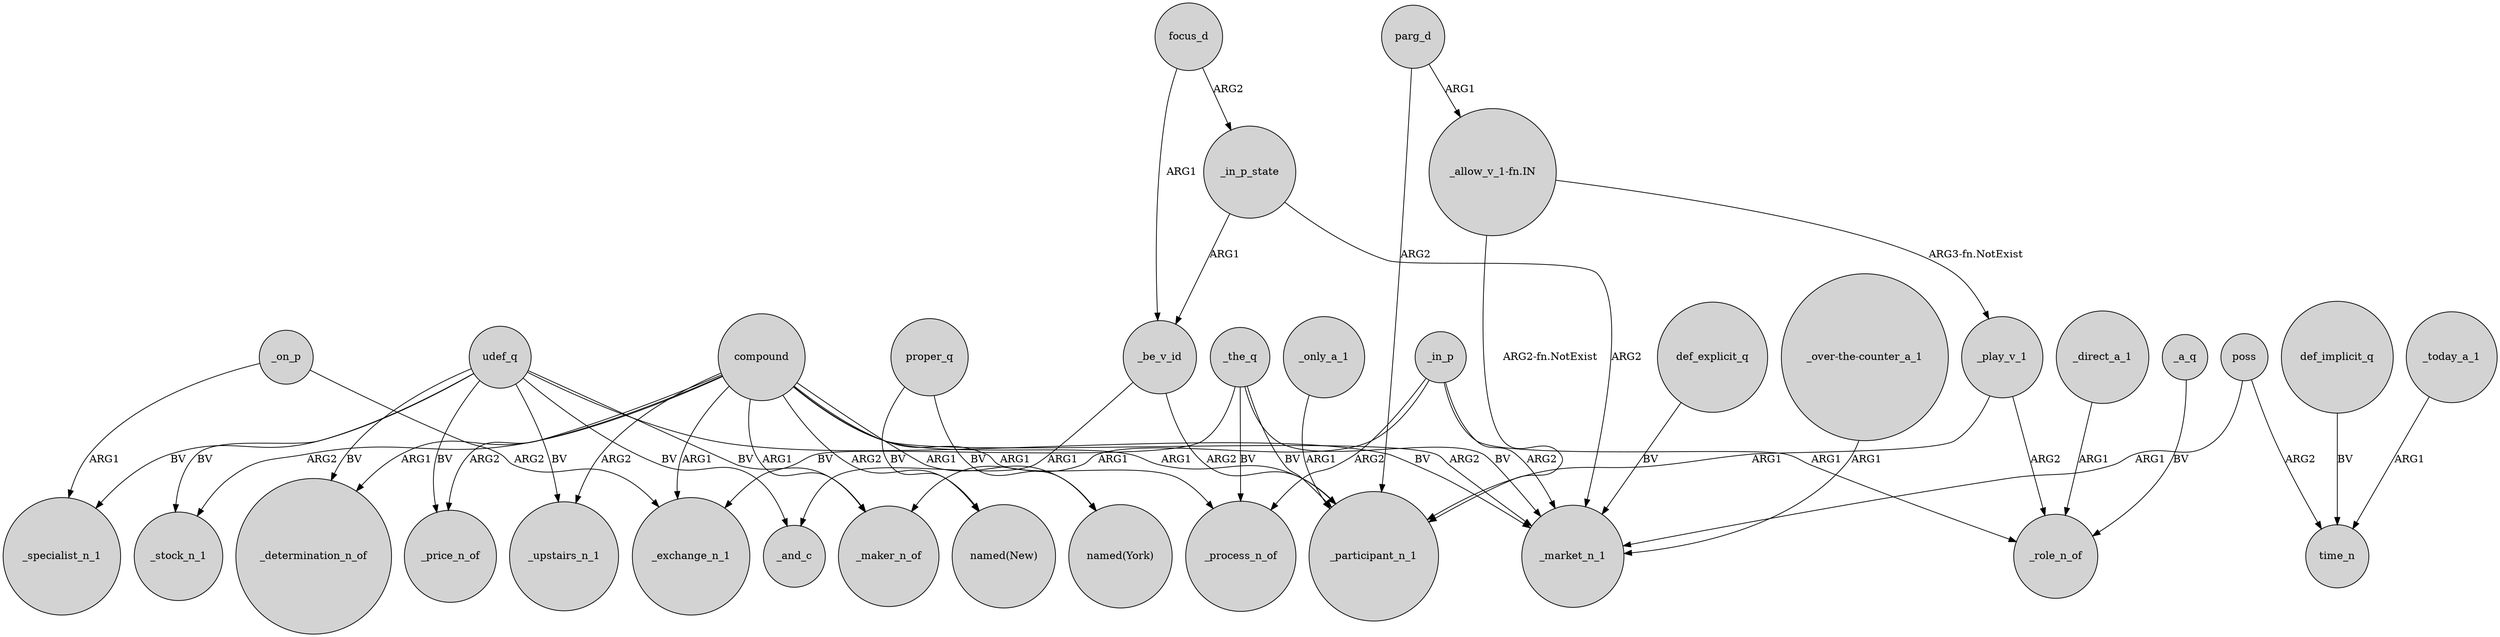 digraph {
	node [shape=circle style=filled]
	compound -> _market_n_1 [label=ARG2]
	compound -> _process_n_of [label=ARG1]
	udef_q -> _specialist_n_1 [label=BV]
	_the_q -> _process_n_of [label=BV]
	_only_a_1 -> _participant_n_1 [label=ARG1]
	compound -> _price_n_of [label=ARG2]
	compound -> "named(New)" [label=ARG2]
	_today_a_1 -> time_n [label=ARG1]
	udef_q -> _price_n_of [label=BV]
	_play_v_1 -> _participant_n_1 [label=ARG1]
	"_allow_v_1-fn.IN" -> _participant_n_1 [label="ARG2-fn.NotExist"]
	proper_q -> "named(New)" [label=BV]
	_in_p -> _process_n_of [label=ARG2]
	compound -> _participant_n_1 [label=ARG1]
	_a_q -> _role_n_of [label=BV]
	_be_v_id -> _participant_n_1 [label=ARG2]
	focus_d -> _in_p_state [label=ARG2]
	compound -> _maker_n_of [label=ARG1]
	poss -> time_n [label=ARG2]
	_in_p_state -> _be_v_id [label=ARG1]
	_on_p -> _specialist_n_1 [label=ARG1]
	udef_q -> _market_n_1 [label=BV]
	_be_v_id -> _and_c [label=ARG1]
	def_explicit_q -> _market_n_1 [label=BV]
	_the_q -> _participant_n_1 [label=BV]
	poss -> _market_n_1 [label=ARG1]
	parg_d -> _participant_n_1 [label=ARG2]
	compound -> _stock_n_1 [label=ARG2]
	udef_q -> _stock_n_1 [label=BV]
	_in_p_state -> _market_n_1 [label=ARG2]
	focus_d -> _be_v_id [label=ARG1]
	compound -> "named(York)" [label=ARG1]
	compound -> _exchange_n_1 [label=ARG1]
	compound -> _determination_n_of [label=ARG1]
	udef_q -> _upstairs_n_1 [label=BV]
	udef_q -> _maker_n_of [label=BV]
	"_allow_v_1-fn.IN" -> _play_v_1 [label="ARG3-fn.NotExist"]
	_in_p -> _maker_n_of [label=ARG1]
	compound -> _upstairs_n_1 [label=ARG2]
	_on_p -> _exchange_n_1 [label=ARG2]
	_in_p -> _market_n_1 [label=ARG2]
	_play_v_1 -> _role_n_of [label=ARG2]
	proper_q -> "named(York)" [label=BV]
	udef_q -> _and_c [label=BV]
	_the_q -> _market_n_1 [label=BV]
	parg_d -> "_allow_v_1-fn.IN" [label=ARG1]
	_in_p -> _role_n_of [label=ARG1]
	udef_q -> _determination_n_of [label=BV]
	_the_q -> _exchange_n_1 [label=BV]
	"_over-the-counter_a_1" -> _market_n_1 [label=ARG1]
	def_implicit_q -> time_n [label=BV]
	_direct_a_1 -> _role_n_of [label=ARG1]
}
